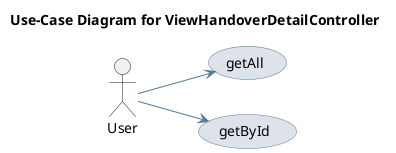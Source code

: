 @startuml
skinparam usecase {
 BackgroundColor #DEE3E9 
 BorderColor #4D7A97 
 ArrowColor #4D7A97 
}
left to right direction
title Use-Case Diagram for ViewHandoverDetailController

actor User
usecase "getAll" as UC_getAll
User --> UC_getAll
usecase "getById" as UC_getById
User --> UC_getById
@enduml